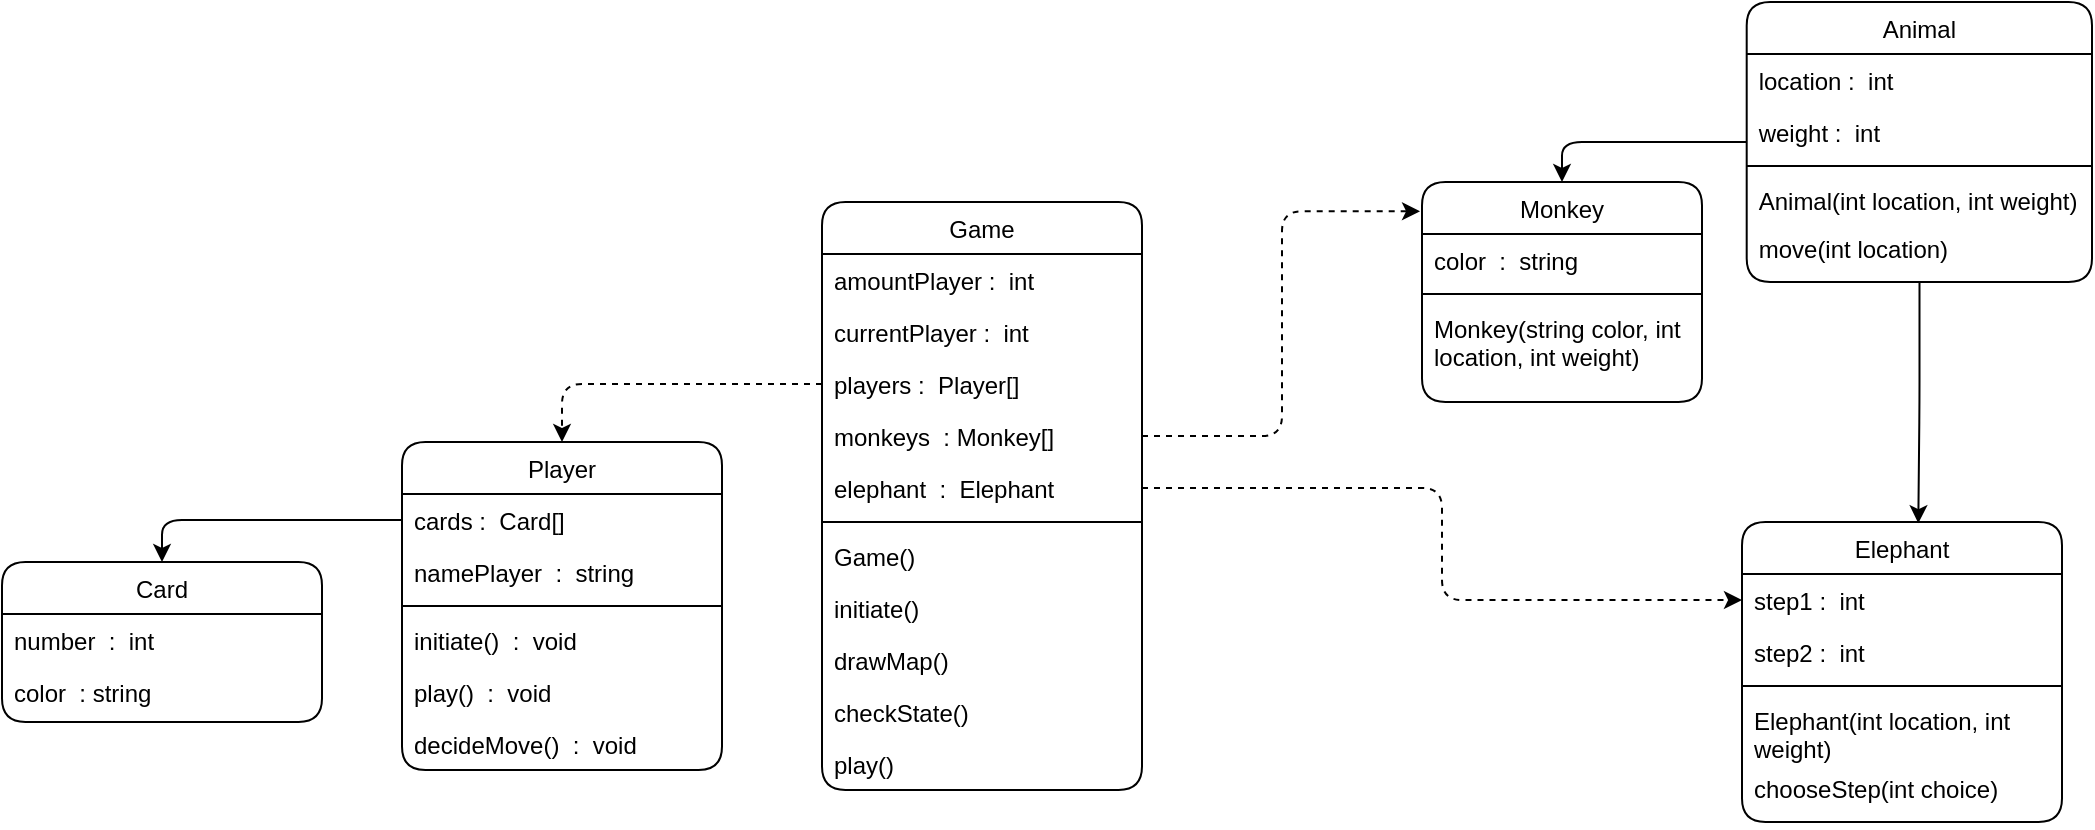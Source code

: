 <mxfile version="22.1.7" type="github">
  <diagram id="C5RBs43oDa-KdzZeNtuy" name="Page-1">
    <mxGraphModel dx="2736" dy="1027" grid="1" gridSize="10" guides="1" tooltips="1" connect="1" arrows="1" fold="1" page="1" pageScale="1" pageWidth="827" pageHeight="1169" math="0" shadow="0">
      <root>
        <mxCell id="WIyWlLk6GJQsqaUBKTNV-0" />
        <mxCell id="WIyWlLk6GJQsqaUBKTNV-1" parent="WIyWlLk6GJQsqaUBKTNV-0" />
        <mxCell id="a5rHJCVBxAAoeFcqDoCR-54" style="edgeStyle=orthogonalEdgeStyle;rounded=1;orthogonalLoop=1;jettySize=auto;html=1;entryX=0.5;entryY=0;entryDx=0;entryDy=0;endSize=6;labelBackgroundColor=none;fontColor=default;" edge="1" parent="WIyWlLk6GJQsqaUBKTNV-1" source="a5rHJCVBxAAoeFcqDoCR-1" target="a5rHJCVBxAAoeFcqDoCR-12">
          <mxGeometry relative="1" as="geometry" />
        </mxCell>
        <mxCell id="a5rHJCVBxAAoeFcqDoCR-1" value="Animal" style="swimlane;fontStyle=0;align=center;verticalAlign=top;childLayout=stackLayout;horizontal=1;startSize=26;horizontalStack=0;resizeParent=1;resizeLast=0;collapsible=1;marginBottom=0;rounded=1;shadow=0;strokeWidth=1;labelBackgroundColor=none;" vertex="1" parent="WIyWlLk6GJQsqaUBKTNV-1">
          <mxGeometry x="842.35" y="550" width="172.65" height="140" as="geometry">
            <mxRectangle x="550" y="140" width="160" height="26" as="alternateBounds" />
          </mxGeometry>
        </mxCell>
        <mxCell id="a5rHJCVBxAAoeFcqDoCR-3" value="location :  int" style="text;align=left;verticalAlign=top;spacingLeft=4;spacingRight=4;overflow=hidden;rotatable=0;points=[[0,0.5],[1,0.5]];portConstraint=eastwest;rounded=1;shadow=0;html=0;labelBackgroundColor=none;" vertex="1" parent="a5rHJCVBxAAoeFcqDoCR-1">
          <mxGeometry y="26" width="172.65" height="26" as="geometry" />
        </mxCell>
        <mxCell id="a5rHJCVBxAAoeFcqDoCR-4" value="weight :  int " style="text;align=left;verticalAlign=top;spacingLeft=4;spacingRight=4;overflow=hidden;rotatable=0;points=[[0,0.5],[1,0.5]];portConstraint=eastwest;rounded=1;shadow=0;html=0;labelBackgroundColor=none;" vertex="1" parent="a5rHJCVBxAAoeFcqDoCR-1">
          <mxGeometry y="52" width="172.65" height="26" as="geometry" />
        </mxCell>
        <mxCell id="a5rHJCVBxAAoeFcqDoCR-7" value="" style="line;html=1;strokeWidth=1;align=left;verticalAlign=middle;spacingTop=-1;spacingLeft=3;spacingRight=3;rotatable=0;labelPosition=right;points=[];portConstraint=eastwest;rounded=1;labelBackgroundColor=none;" vertex="1" parent="a5rHJCVBxAAoeFcqDoCR-1">
          <mxGeometry y="78" width="172.65" height="8" as="geometry" />
        </mxCell>
        <mxCell id="a5rHJCVBxAAoeFcqDoCR-8" value="Animal(int location, int weight)" style="text;align=left;verticalAlign=top;spacingLeft=4;spacingRight=4;overflow=hidden;rotatable=0;points=[[0,0.5],[1,0.5]];portConstraint=eastwest;rounded=1;labelBackgroundColor=none;" vertex="1" parent="a5rHJCVBxAAoeFcqDoCR-1">
          <mxGeometry y="86" width="172.65" height="24" as="geometry" />
        </mxCell>
        <mxCell id="a5rHJCVBxAAoeFcqDoCR-9" value="move(int location)" style="text;align=left;verticalAlign=top;spacingLeft=4;spacingRight=4;overflow=hidden;rotatable=0;points=[[0,0.5],[1,0.5]];portConstraint=eastwest;rounded=1;labelBackgroundColor=none;" vertex="1" parent="a5rHJCVBxAAoeFcqDoCR-1">
          <mxGeometry y="110" width="172.65" height="30" as="geometry" />
        </mxCell>
        <mxCell id="a5rHJCVBxAAoeFcqDoCR-12" value="Monkey" style="swimlane;fontStyle=0;align=center;verticalAlign=top;childLayout=stackLayout;horizontal=1;startSize=26;horizontalStack=0;resizeParent=1;resizeLast=0;collapsible=1;marginBottom=0;rounded=1;shadow=0;strokeWidth=1;labelBackgroundColor=none;" vertex="1" parent="WIyWlLk6GJQsqaUBKTNV-1">
          <mxGeometry x="680" y="640" width="140" height="110" as="geometry">
            <mxRectangle x="130" y="380" width="160" height="26" as="alternateBounds" />
          </mxGeometry>
        </mxCell>
        <mxCell id="a5rHJCVBxAAoeFcqDoCR-13" value="color  :  string" style="text;align=left;verticalAlign=top;spacingLeft=4;spacingRight=4;overflow=hidden;rotatable=0;points=[[0,0.5],[1,0.5]];portConstraint=eastwest;rounded=1;labelBackgroundColor=none;" vertex="1" parent="a5rHJCVBxAAoeFcqDoCR-12">
          <mxGeometry y="26" width="140" height="26" as="geometry" />
        </mxCell>
        <mxCell id="a5rHJCVBxAAoeFcqDoCR-15" value="" style="line;html=1;strokeWidth=1;align=left;verticalAlign=middle;spacingTop=-1;spacingLeft=3;spacingRight=3;rotatable=0;labelPosition=right;points=[];portConstraint=eastwest;rounded=1;labelBackgroundColor=none;" vertex="1" parent="a5rHJCVBxAAoeFcqDoCR-12">
          <mxGeometry y="52" width="140" height="8" as="geometry" />
        </mxCell>
        <mxCell id="a5rHJCVBxAAoeFcqDoCR-16" value="Monkey(string color, int &#xa;location, int weight)" style="text;align=left;verticalAlign=top;spacingLeft=4;spacingRight=4;overflow=hidden;rotatable=0;points=[[0,0.5],[1,0.5]];portConstraint=eastwest;fontStyle=0;rounded=1;labelBackgroundColor=none;" vertex="1" parent="a5rHJCVBxAAoeFcqDoCR-12">
          <mxGeometry y="60" width="140" height="40" as="geometry" />
        </mxCell>
        <mxCell id="a5rHJCVBxAAoeFcqDoCR-18" value="Elephant" style="swimlane;fontStyle=0;align=center;verticalAlign=top;childLayout=stackLayout;horizontal=1;startSize=26;horizontalStack=0;resizeParent=1;resizeLast=0;collapsible=1;marginBottom=0;rounded=1;shadow=0;strokeWidth=1;labelBackgroundColor=none;" vertex="1" parent="WIyWlLk6GJQsqaUBKTNV-1">
          <mxGeometry x="840" y="810" width="160" height="150" as="geometry">
            <mxRectangle x="130" y="380" width="160" height="26" as="alternateBounds" />
          </mxGeometry>
        </mxCell>
        <mxCell id="a5rHJCVBxAAoeFcqDoCR-19" value="step1 :  int" style="text;align=left;verticalAlign=top;spacingLeft=4;spacingRight=4;overflow=hidden;rotatable=0;points=[[0,0.5],[1,0.5]];portConstraint=eastwest;rounded=1;labelBackgroundColor=none;" vertex="1" parent="a5rHJCVBxAAoeFcqDoCR-18">
          <mxGeometry y="26" width="160" height="26" as="geometry" />
        </mxCell>
        <mxCell id="a5rHJCVBxAAoeFcqDoCR-20" value="step2 :  int " style="text;align=left;verticalAlign=top;spacingLeft=4;spacingRight=4;overflow=hidden;rotatable=0;points=[[0,0.5],[1,0.5]];portConstraint=eastwest;rounded=1;shadow=0;html=0;labelBackgroundColor=none;" vertex="1" parent="a5rHJCVBxAAoeFcqDoCR-18">
          <mxGeometry y="52" width="160" height="26" as="geometry" />
        </mxCell>
        <mxCell id="a5rHJCVBxAAoeFcqDoCR-21" value="" style="line;html=1;strokeWidth=1;align=left;verticalAlign=middle;spacingTop=-1;spacingLeft=3;spacingRight=3;rotatable=0;labelPosition=right;points=[];portConstraint=eastwest;rounded=1;labelBackgroundColor=none;" vertex="1" parent="a5rHJCVBxAAoeFcqDoCR-18">
          <mxGeometry y="78" width="160" height="8" as="geometry" />
        </mxCell>
        <mxCell id="a5rHJCVBxAAoeFcqDoCR-23" value="Elephant(int location, int &#xa;weight)" style="text;align=left;verticalAlign=top;spacingLeft=4;spacingRight=4;overflow=hidden;rotatable=0;points=[[0,0.5],[1,0.5]];portConstraint=eastwest;rounded=1;labelBackgroundColor=none;" vertex="1" parent="a5rHJCVBxAAoeFcqDoCR-18">
          <mxGeometry y="86" width="160" height="34" as="geometry" />
        </mxCell>
        <mxCell id="a5rHJCVBxAAoeFcqDoCR-27" value="chooseStep(int choice)" style="text;align=left;verticalAlign=top;spacingLeft=4;spacingRight=4;overflow=hidden;rotatable=0;points=[[0,0.5],[1,0.5]];portConstraint=eastwest;rounded=1;labelBackgroundColor=none;" vertex="1" parent="a5rHJCVBxAAoeFcqDoCR-18">
          <mxGeometry y="120" width="160" height="30" as="geometry" />
        </mxCell>
        <mxCell id="a5rHJCVBxAAoeFcqDoCR-28" value="Game" style="swimlane;fontStyle=0;align=center;verticalAlign=top;childLayout=stackLayout;horizontal=1;startSize=26;horizontalStack=0;resizeParent=1;resizeLast=0;collapsible=1;marginBottom=0;rounded=1;shadow=0;strokeWidth=1;labelBackgroundColor=none;" vertex="1" parent="WIyWlLk6GJQsqaUBKTNV-1">
          <mxGeometry x="380" y="650" width="160" height="294" as="geometry">
            <mxRectangle x="130" y="380" width="160" height="26" as="alternateBounds" />
          </mxGeometry>
        </mxCell>
        <mxCell id="a5rHJCVBxAAoeFcqDoCR-29" value="amountPlayer :  int" style="text;align=left;verticalAlign=top;spacingLeft=4;spacingRight=4;overflow=hidden;rotatable=0;points=[[0,0.5],[1,0.5]];portConstraint=eastwest;rounded=1;labelBackgroundColor=none;" vertex="1" parent="a5rHJCVBxAAoeFcqDoCR-28">
          <mxGeometry y="26" width="160" height="26" as="geometry" />
        </mxCell>
        <mxCell id="a5rHJCVBxAAoeFcqDoCR-35" value="currentPlayer :  int" style="text;align=left;verticalAlign=top;spacingLeft=4;spacingRight=4;overflow=hidden;rotatable=0;points=[[0,0.5],[1,0.5]];portConstraint=eastwest;rounded=1;labelBackgroundColor=none;" vertex="1" parent="a5rHJCVBxAAoeFcqDoCR-28">
          <mxGeometry y="52" width="160" height="26" as="geometry" />
        </mxCell>
        <mxCell id="a5rHJCVBxAAoeFcqDoCR-30" value="players :  Player[]" style="text;align=left;verticalAlign=top;spacingLeft=4;spacingRight=4;overflow=hidden;rotatable=0;points=[[0,0.5],[1,0.5]];portConstraint=eastwest;rounded=1;shadow=0;html=0;labelBackgroundColor=none;" vertex="1" parent="a5rHJCVBxAAoeFcqDoCR-28">
          <mxGeometry y="78" width="160" height="26" as="geometry" />
        </mxCell>
        <mxCell id="a5rHJCVBxAAoeFcqDoCR-36" value="monkeys  : Monkey[]  " style="text;align=left;verticalAlign=top;spacingLeft=4;spacingRight=4;overflow=hidden;rotatable=0;points=[[0,0.5],[1,0.5]];portConstraint=eastwest;rounded=1;shadow=0;html=0;labelBackgroundColor=none;" vertex="1" parent="a5rHJCVBxAAoeFcqDoCR-28">
          <mxGeometry y="104" width="160" height="26" as="geometry" />
        </mxCell>
        <mxCell id="a5rHJCVBxAAoeFcqDoCR-34" value="elephant  :  Elephant" style="text;align=left;verticalAlign=top;spacingLeft=4;spacingRight=4;overflow=hidden;rotatable=0;points=[[0,0.5],[1,0.5]];portConstraint=eastwest;rounded=1;shadow=0;html=0;labelBackgroundColor=none;" vertex="1" parent="a5rHJCVBxAAoeFcqDoCR-28">
          <mxGeometry y="130" width="160" height="26" as="geometry" />
        </mxCell>
        <mxCell id="a5rHJCVBxAAoeFcqDoCR-31" value="" style="line;html=1;strokeWidth=1;align=left;verticalAlign=middle;spacingTop=-1;spacingLeft=3;spacingRight=3;rotatable=0;labelPosition=right;points=[];portConstraint=eastwest;rounded=1;labelBackgroundColor=none;" vertex="1" parent="a5rHJCVBxAAoeFcqDoCR-28">
          <mxGeometry y="156" width="160" height="8" as="geometry" />
        </mxCell>
        <mxCell id="a5rHJCVBxAAoeFcqDoCR-52" value="Game()" style="text;align=left;verticalAlign=top;spacingLeft=4;spacingRight=4;overflow=hidden;rotatable=0;points=[[0,0.5],[1,0.5]];portConstraint=eastwest;fontStyle=0;rounded=1;labelBackgroundColor=none;" vertex="1" parent="a5rHJCVBxAAoeFcqDoCR-28">
          <mxGeometry y="164" width="160" height="26" as="geometry" />
        </mxCell>
        <mxCell id="a5rHJCVBxAAoeFcqDoCR-38" value="initiate()" style="text;align=left;verticalAlign=top;spacingLeft=4;spacingRight=4;overflow=hidden;rotatable=0;points=[[0,0.5],[1,0.5]];portConstraint=eastwest;fontStyle=0;rounded=1;labelBackgroundColor=none;" vertex="1" parent="a5rHJCVBxAAoeFcqDoCR-28">
          <mxGeometry y="190" width="160" height="26" as="geometry" />
        </mxCell>
        <mxCell id="a5rHJCVBxAAoeFcqDoCR-32" value="drawMap()" style="text;align=left;verticalAlign=top;spacingLeft=4;spacingRight=4;overflow=hidden;rotatable=0;points=[[0,0.5],[1,0.5]];portConstraint=eastwest;fontStyle=0;rounded=1;labelBackgroundColor=none;" vertex="1" parent="a5rHJCVBxAAoeFcqDoCR-28">
          <mxGeometry y="216" width="160" height="26" as="geometry" />
        </mxCell>
        <mxCell id="a5rHJCVBxAAoeFcqDoCR-33" value="checkState()&#xa;" style="text;align=left;verticalAlign=top;spacingLeft=4;spacingRight=4;overflow=hidden;rotatable=0;points=[[0,0.5],[1,0.5]];portConstraint=eastwest;rounded=1;labelBackgroundColor=none;" vertex="1" parent="a5rHJCVBxAAoeFcqDoCR-28">
          <mxGeometry y="242" width="160" height="26" as="geometry" />
        </mxCell>
        <mxCell id="a5rHJCVBxAAoeFcqDoCR-37" value="play()" style="text;align=left;verticalAlign=top;spacingLeft=4;spacingRight=4;overflow=hidden;rotatable=0;points=[[0,0.5],[1,0.5]];portConstraint=eastwest;rounded=1;labelBackgroundColor=none;" vertex="1" parent="a5rHJCVBxAAoeFcqDoCR-28">
          <mxGeometry y="268" width="160" height="26" as="geometry" />
        </mxCell>
        <mxCell id="a5rHJCVBxAAoeFcqDoCR-39" value="Card" style="swimlane;fontStyle=0;align=center;verticalAlign=top;childLayout=stackLayout;horizontal=1;startSize=26;horizontalStack=0;resizeParent=1;resizeLast=0;collapsible=1;marginBottom=0;rounded=1;shadow=0;strokeWidth=1;labelBackgroundColor=none;" vertex="1" parent="WIyWlLk6GJQsqaUBKTNV-1">
          <mxGeometry x="-30" y="830" width="160" height="80" as="geometry">
            <mxRectangle x="130" y="380" width="160" height="26" as="alternateBounds" />
          </mxGeometry>
        </mxCell>
        <mxCell id="a5rHJCVBxAAoeFcqDoCR-40" value="number  :  int" style="text;align=left;verticalAlign=top;spacingLeft=4;spacingRight=4;overflow=hidden;rotatable=0;points=[[0,0.5],[1,0.5]];portConstraint=eastwest;rounded=1;labelBackgroundColor=none;" vertex="1" parent="a5rHJCVBxAAoeFcqDoCR-39">
          <mxGeometry y="26" width="160" height="26" as="geometry" />
        </mxCell>
        <mxCell id="a5rHJCVBxAAoeFcqDoCR-41" value="color  : string" style="text;align=left;verticalAlign=top;spacingLeft=4;spacingRight=4;overflow=hidden;rotatable=0;points=[[0,0.5],[1,0.5]];portConstraint=eastwest;rounded=1;shadow=0;html=0;labelBackgroundColor=none;" vertex="1" parent="a5rHJCVBxAAoeFcqDoCR-39">
          <mxGeometry y="52" width="160" height="26" as="geometry" />
        </mxCell>
        <mxCell id="a5rHJCVBxAAoeFcqDoCR-45" value="Player" style="swimlane;fontStyle=0;align=center;verticalAlign=top;childLayout=stackLayout;horizontal=1;startSize=26;horizontalStack=0;resizeParent=1;resizeLast=0;collapsible=1;marginBottom=0;rounded=1;shadow=0;strokeWidth=1;labelBackgroundColor=none;" vertex="1" parent="WIyWlLk6GJQsqaUBKTNV-1">
          <mxGeometry x="170" y="770" width="160" height="164" as="geometry">
            <mxRectangle x="130" y="380" width="160" height="26" as="alternateBounds" />
          </mxGeometry>
        </mxCell>
        <mxCell id="a5rHJCVBxAAoeFcqDoCR-46" value="cards :  Card[]" style="text;align=left;verticalAlign=top;spacingLeft=4;spacingRight=4;overflow=hidden;rotatable=0;points=[[0,0.5],[1,0.5]];portConstraint=eastwest;rounded=1;labelBackgroundColor=none;" vertex="1" parent="a5rHJCVBxAAoeFcqDoCR-45">
          <mxGeometry y="26" width="160" height="26" as="geometry" />
        </mxCell>
        <mxCell id="a5rHJCVBxAAoeFcqDoCR-47" value="namePlayer  :  string" style="text;align=left;verticalAlign=top;spacingLeft=4;spacingRight=4;overflow=hidden;rotatable=0;points=[[0,0.5],[1,0.5]];portConstraint=eastwest;rounded=1;shadow=0;html=0;labelBackgroundColor=none;" vertex="1" parent="a5rHJCVBxAAoeFcqDoCR-45">
          <mxGeometry y="52" width="160" height="26" as="geometry" />
        </mxCell>
        <mxCell id="a5rHJCVBxAAoeFcqDoCR-48" value="" style="line;html=1;strokeWidth=1;align=left;verticalAlign=middle;spacingTop=-1;spacingLeft=3;spacingRight=3;rotatable=0;labelPosition=right;points=[];portConstraint=eastwest;rounded=1;labelBackgroundColor=none;" vertex="1" parent="a5rHJCVBxAAoeFcqDoCR-45">
          <mxGeometry y="78" width="160" height="8" as="geometry" />
        </mxCell>
        <mxCell id="a5rHJCVBxAAoeFcqDoCR-49" value="initiate()  :  void&#xa;" style="text;align=left;verticalAlign=top;spacingLeft=4;spacingRight=4;overflow=hidden;rotatable=0;points=[[0,0.5],[1,0.5]];portConstraint=eastwest;fontStyle=0;rounded=1;labelBackgroundColor=none;" vertex="1" parent="a5rHJCVBxAAoeFcqDoCR-45">
          <mxGeometry y="86" width="160" height="26" as="geometry" />
        </mxCell>
        <mxCell id="a5rHJCVBxAAoeFcqDoCR-50" value="play()  :  void" style="text;align=left;verticalAlign=top;spacingLeft=4;spacingRight=4;overflow=hidden;rotatable=0;points=[[0,0.5],[1,0.5]];portConstraint=eastwest;rounded=1;labelBackgroundColor=none;" vertex="1" parent="a5rHJCVBxAAoeFcqDoCR-45">
          <mxGeometry y="112" width="160" height="26" as="geometry" />
        </mxCell>
        <mxCell id="a5rHJCVBxAAoeFcqDoCR-51" value="decideMove()  :  void" style="text;align=left;verticalAlign=top;spacingLeft=4;spacingRight=4;overflow=hidden;rotatable=0;points=[[0,0.5],[1,0.5]];portConstraint=eastwest;rounded=1;labelBackgroundColor=none;" vertex="1" parent="a5rHJCVBxAAoeFcqDoCR-45">
          <mxGeometry y="138" width="160" height="26" as="geometry" />
        </mxCell>
        <mxCell id="a5rHJCVBxAAoeFcqDoCR-53" style="edgeStyle=orthogonalEdgeStyle;rounded=1;orthogonalLoop=1;jettySize=auto;html=1;entryX=0.5;entryY=0;entryDx=0;entryDy=0;labelBackgroundColor=none;fontColor=default;" edge="1" parent="WIyWlLk6GJQsqaUBKTNV-1" source="a5rHJCVBxAAoeFcqDoCR-46" target="a5rHJCVBxAAoeFcqDoCR-39">
          <mxGeometry relative="1" as="geometry" />
        </mxCell>
        <mxCell id="a5rHJCVBxAAoeFcqDoCR-55" style="edgeStyle=orthogonalEdgeStyle;rounded=1;orthogonalLoop=1;jettySize=auto;html=1;entryX=0.551;entryY=0.004;entryDx=0;entryDy=0;entryPerimeter=0;labelBackgroundColor=none;fontColor=default;" edge="1" parent="WIyWlLk6GJQsqaUBKTNV-1" source="a5rHJCVBxAAoeFcqDoCR-1" target="a5rHJCVBxAAoeFcqDoCR-18">
          <mxGeometry relative="1" as="geometry" />
        </mxCell>
        <mxCell id="a5rHJCVBxAAoeFcqDoCR-58" style="edgeStyle=orthogonalEdgeStyle;rounded=1;orthogonalLoop=1;jettySize=auto;html=1;entryX=0.5;entryY=0;entryDx=0;entryDy=0;dashed=1;labelBackgroundColor=none;fontColor=default;" edge="1" parent="WIyWlLk6GJQsqaUBKTNV-1" source="a5rHJCVBxAAoeFcqDoCR-30" target="a5rHJCVBxAAoeFcqDoCR-45">
          <mxGeometry relative="1" as="geometry" />
        </mxCell>
        <mxCell id="a5rHJCVBxAAoeFcqDoCR-64" style="edgeStyle=orthogonalEdgeStyle;rounded=1;orthogonalLoop=1;jettySize=auto;html=1;entryX=-0.007;entryY=0.133;entryDx=0;entryDy=0;entryPerimeter=0;dashed=1;" edge="1" parent="WIyWlLk6GJQsqaUBKTNV-1" source="a5rHJCVBxAAoeFcqDoCR-36" target="a5rHJCVBxAAoeFcqDoCR-12">
          <mxGeometry relative="1" as="geometry" />
        </mxCell>
        <mxCell id="a5rHJCVBxAAoeFcqDoCR-65" style="edgeStyle=orthogonalEdgeStyle;rounded=1;orthogonalLoop=1;jettySize=auto;html=1;entryX=0;entryY=0.5;entryDx=0;entryDy=0;dashed=1;" edge="1" parent="WIyWlLk6GJQsqaUBKTNV-1" source="a5rHJCVBxAAoeFcqDoCR-34" target="a5rHJCVBxAAoeFcqDoCR-19">
          <mxGeometry relative="1" as="geometry" />
        </mxCell>
      </root>
    </mxGraphModel>
  </diagram>
</mxfile>
